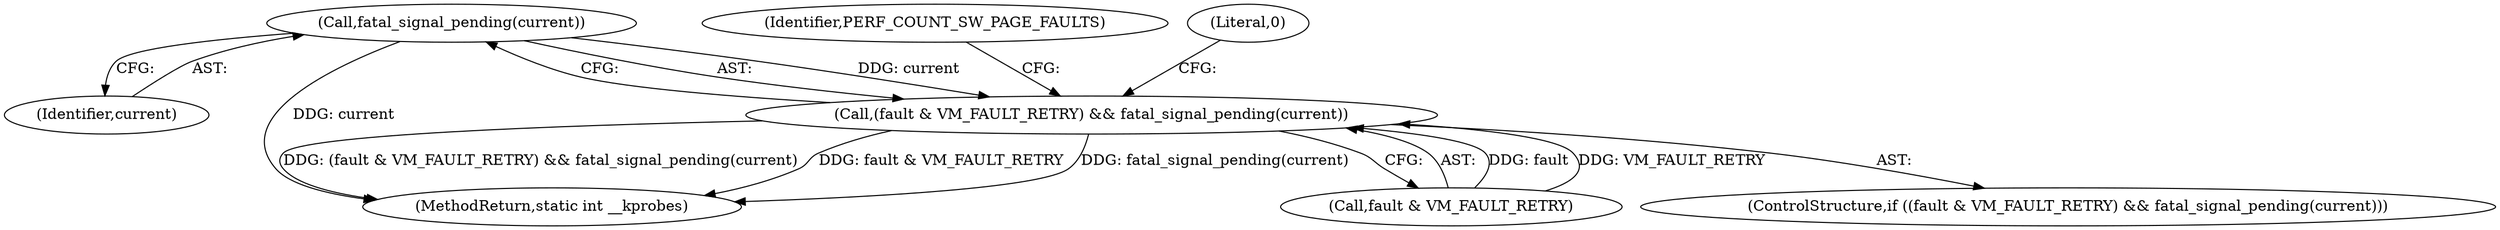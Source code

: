 digraph "0_linux_5a0fdfada3a2aa50d7b947a2e958bf00cbe0d830_0@API" {
"1000235" [label="(Call,fatal_signal_pending(current))"];
"1000231" [label="(Call,(fault & VM_FAULT_RETRY) && fatal_signal_pending(current))"];
"1000231" [label="(Call,(fault & VM_FAULT_RETRY) && fatal_signal_pending(current))"];
"1000232" [label="(Call,fault & VM_FAULT_RETRY)"];
"1000236" [label="(Identifier,current)"];
"1000354" [label="(MethodReturn,static int __kprobes)"];
"1000240" [label="(Identifier,PERF_COUNT_SW_PAGE_FAULTS)"];
"1000230" [label="(ControlStructure,if ((fault & VM_FAULT_RETRY) && fatal_signal_pending(current)))"];
"1000235" [label="(Call,fatal_signal_pending(current))"];
"1000238" [label="(Literal,0)"];
"1000235" -> "1000231"  [label="AST: "];
"1000235" -> "1000236"  [label="CFG: "];
"1000236" -> "1000235"  [label="AST: "];
"1000231" -> "1000235"  [label="CFG: "];
"1000235" -> "1000354"  [label="DDG: current"];
"1000235" -> "1000231"  [label="DDG: current"];
"1000231" -> "1000230"  [label="AST: "];
"1000231" -> "1000232"  [label="CFG: "];
"1000232" -> "1000231"  [label="AST: "];
"1000238" -> "1000231"  [label="CFG: "];
"1000240" -> "1000231"  [label="CFG: "];
"1000231" -> "1000354"  [label="DDG: fatal_signal_pending(current)"];
"1000231" -> "1000354"  [label="DDG: (fault & VM_FAULT_RETRY) && fatal_signal_pending(current)"];
"1000231" -> "1000354"  [label="DDG: fault & VM_FAULT_RETRY"];
"1000232" -> "1000231"  [label="DDG: fault"];
"1000232" -> "1000231"  [label="DDG: VM_FAULT_RETRY"];
}
